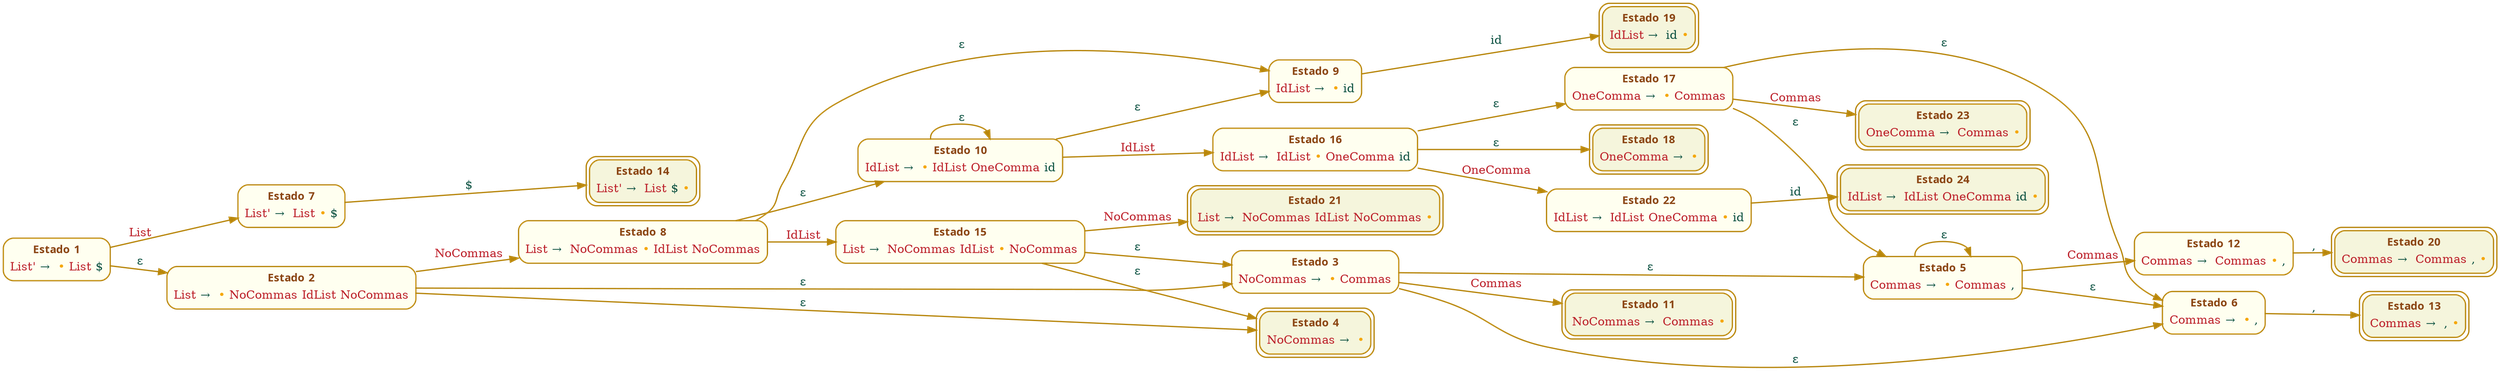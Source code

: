 digraph NFA { 
graph[size="auto" ratio="auto" margin=0.00 ordering="" rotate=0 color="black" bgcolor="transparent" splines="spline" nodesep=0.25 ranksep=0.50 rankdir="LR" rank="same" ];

// SHIFT STATES: 5 
node[height=0.50 width=0.75 fixedsize=0 shape="rect" color="darkgoldenrod" fillcolor="ivory" style="filled,rounded" regular=0 peripheries=1 sides=4 orientation=0.00 distortion=0.00 skew=0.00 penwidth=1.50 margin=0.05 ];
state_10006[id="state_10006" label=<<TABLE BORDER="0">
  <TR><TD TITLE="state_10006_title" id="state_10006_title" BORDER="0" SIDES="B" href="#"><b><font color="#8B4513" face="Calibri" point-size="13.0">Estado </font><font color="#8B4513" face="Calibri" point-size="13.0">6</font></b></TD></TR>
  <TR><TD TITLE="state_10006_item_1" id="state_10006_item_1" href="#"><font color="#BC1F29" face="Times-Roman" point-size="14.0">Commas </font><font color="#0A5040" face="Times-Roman" point-size="14.0">→ </font><font color="#F5A70A" face="Times-Roman" point-size="14.0"> •</font><font color="#0A5040" face="Times-Roman" point-size="14.0"> ,</font></TD></TR>
  </TABLE>>];
state_10007[id="state_10007" label=<<TABLE BORDER="0">
  <TR><TD TITLE="state_10007_title" id="state_10007_title" BORDER="0" SIDES="B" href="#"><b><font color="#8B4513" face="Calibri" point-size="13.0">Estado </font><font color="#8B4513" face="Calibri" point-size="13.0">7</font></b></TD></TR>
  <TR><TD TITLE="state_10007_item_1" id="state_10007_item_1" href="#"><font color="#BC1F29" face="Times-Roman" point-size="14.0">List' </font><font color="#0A5040" face="Times-Roman" point-size="14.0">→ </font><font color="#BC1F29" face="Times-Roman" point-size="14.0"> List</font><font color="#F5A70A" face="Times-Roman" point-size="14.0"> •</font><font color="#0A5040" face="Times-Roman" point-size="14.0"> $</font></TD></TR>
  </TABLE>>];
state_10009[id="state_10009" label=<<TABLE BORDER="0">
  <TR><TD TITLE="state_10009_title" id="state_10009_title" BORDER="0" SIDES="B" href="#"><b><font color="#8B4513" face="Calibri" point-size="13.0">Estado </font><font color="#8B4513" face="Calibri" point-size="13.0">9</font></b></TD></TR>
  <TR><TD TITLE="state_10009_item_1" id="state_10009_item_1" href="#"><font color="#BC1F29" face="Times-Roman" point-size="14.0">IdList </font><font color="#0A5040" face="Times-Roman" point-size="14.0">→ </font><font color="#F5A70A" face="Times-Roman" point-size="14.0"> •</font><font color="#0A5040" face="Times-Roman" point-size="14.0"> id</font></TD></TR>
  </TABLE>>];
state_10012[id="state_10012" label=<<TABLE BORDER="0">
  <TR><TD TITLE="state_10012_title" id="state_10012_title" BORDER="0" SIDES="B" href="#"><b><font color="#8B4513" face="Calibri" point-size="13.0">Estado </font><font color="#8B4513" face="Calibri" point-size="13.0">12</font></b></TD></TR>
  <TR><TD TITLE="state_10012_item_1" id="state_10012_item_1" href="#"><font color="#BC1F29" face="Times-Roman" point-size="14.0">Commas </font><font color="#0A5040" face="Times-Roman" point-size="14.0">→ </font><font color="#BC1F29" face="Times-Roman" point-size="14.0"> Commas</font><font color="#F5A70A" face="Times-Roman" point-size="14.0"> •</font><font color="#0A5040" face="Times-Roman" point-size="14.0"> ,</font></TD></TR>
  </TABLE>>];
state_10022[id="state_10022" label=<<TABLE BORDER="0">
  <TR><TD TITLE="state_10022_title" id="state_10022_title" BORDER="0" SIDES="B" href="#"><b><font color="#8B4513" face="Calibri" point-size="13.0">Estado </font><font color="#8B4513" face="Calibri" point-size="13.0">22</font></b></TD></TR>
  <TR><TD TITLE="state_10022_item_1" id="state_10022_item_1" href="#"><font color="#BC1F29" face="Times-Roman" point-size="14.0">IdList </font><font color="#0A5040" face="Times-Roman" point-size="14.0">→ </font><font color="#BC1F29" face="Times-Roman" point-size="14.0"> IdList</font><font color="#BC1F29" face="Times-Roman" point-size="14.0"> OneComma</font><font color="#F5A70A" face="Times-Roman" point-size="14.0"> •</font><font color="#0A5040" face="Times-Roman" point-size="14.0"> id</font></TD></TR>
  </TABLE>>];

// NON DETERMINISTIC STATES: 9 
node[height=0.50 width=0.75 fixedsize=0 shape="rect" color="darkgoldenrod" fillcolor="ivory" style="filled,rounded" regular=0 peripheries=1 sides=4 orientation=0.00 distortion=0.00 skew=0.00 penwidth=1.50 margin=0.05 ];
state_10001[id="state_10001" label=<<TABLE BORDER="0">
  <TR><TD TITLE="state_10001_title" id="state_10001_title" BORDER="0" SIDES="B" href="#"><b><font color="#8B4513" face="Calibri" point-size="13.0">Estado </font><font color="#8B4513" face="Calibri" point-size="13.0">1</font></b></TD></TR>
  <TR><TD TITLE="state_10001_item_1" id="state_10001_item_1" href="#"><font color="#BC1F29" face="Times-Roman" point-size="14.0">List' </font><font color="#0A5040" face="Times-Roman" point-size="14.0">→ </font><font color="#F5A70A" face="Times-Roman" point-size="14.0"> •</font><font color="#BC1F29" face="Times-Roman" point-size="14.0"> List</font><font color="#0A5040" face="Times-Roman" point-size="14.0"> $</font></TD></TR>
  </TABLE>>];
state_10002[id="state_10002" label=<<TABLE BORDER="0">
  <TR><TD TITLE="state_10002_title" id="state_10002_title" BORDER="0" SIDES="B" href="#"><b><font color="#8B4513" face="Calibri" point-size="13.0">Estado </font><font color="#8B4513" face="Calibri" point-size="13.0">2</font></b></TD></TR>
  <TR><TD TITLE="state_10002_item_1" id="state_10002_item_1" href="#"><font color="#BC1F29" face="Times-Roman" point-size="14.0">List </font><font color="#0A5040" face="Times-Roman" point-size="14.0">→ </font><font color="#F5A70A" face="Times-Roman" point-size="14.0"> •</font><font color="#BC1F29" face="Times-Roman" point-size="14.0"> NoCommas</font><font color="#BC1F29" face="Times-Roman" point-size="14.0"> IdList</font><font color="#BC1F29" face="Times-Roman" point-size="14.0"> NoCommas</font></TD></TR>
  </TABLE>>];
state_10003[id="state_10003" label=<<TABLE BORDER="0">
  <TR><TD TITLE="state_10003_title" id="state_10003_title" BORDER="0" SIDES="B" href="#"><b><font color="#8B4513" face="Calibri" point-size="13.0">Estado </font><font color="#8B4513" face="Calibri" point-size="13.0">3</font></b></TD></TR>
  <TR><TD TITLE="state_10003_item_1" id="state_10003_item_1" href="#"><font color="#BC1F29" face="Times-Roman" point-size="14.0">NoCommas </font><font color="#0A5040" face="Times-Roman" point-size="14.0">→ </font><font color="#F5A70A" face="Times-Roman" point-size="14.0"> •</font><font color="#BC1F29" face="Times-Roman" point-size="14.0"> Commas</font></TD></TR>
  </TABLE>>];
state_10005[id="state_10005" label=<<TABLE BORDER="0">
  <TR><TD TITLE="state_10005_title" id="state_10005_title" BORDER="0" SIDES="B" href="#"><b><font color="#8B4513" face="Calibri" point-size="13.0">Estado </font><font color="#8B4513" face="Calibri" point-size="13.0">5</font></b></TD></TR>
  <TR><TD TITLE="state_10005_item_1" id="state_10005_item_1" href="#"><font color="#BC1F29" face="Times-Roman" point-size="14.0">Commas </font><font color="#0A5040" face="Times-Roman" point-size="14.0">→ </font><font color="#F5A70A" face="Times-Roman" point-size="14.0"> •</font><font color="#BC1F29" face="Times-Roman" point-size="14.0"> Commas</font><font color="#0A5040" face="Times-Roman" point-size="14.0"> ,</font></TD></TR>
  </TABLE>>];
state_10008[id="state_10008" label=<<TABLE BORDER="0">
  <TR><TD TITLE="state_10008_title" id="state_10008_title" BORDER="0" SIDES="B" href="#"><b><font color="#8B4513" face="Calibri" point-size="13.0">Estado </font><font color="#8B4513" face="Calibri" point-size="13.0">8</font></b></TD></TR>
  <TR><TD TITLE="state_10008_item_1" id="state_10008_item_1" href="#"><font color="#BC1F29" face="Times-Roman" point-size="14.0">List </font><font color="#0A5040" face="Times-Roman" point-size="14.0">→ </font><font color="#BC1F29" face="Times-Roman" point-size="14.0"> NoCommas</font><font color="#F5A70A" face="Times-Roman" point-size="14.0"> •</font><font color="#BC1F29" face="Times-Roman" point-size="14.0"> IdList</font><font color="#BC1F29" face="Times-Roman" point-size="14.0"> NoCommas</font></TD></TR>
  </TABLE>>];
state_10010[id="state_10010" label=<<TABLE BORDER="0">
  <TR><TD TITLE="state_10010_title" id="state_10010_title" BORDER="0" SIDES="B" href="#"><b><font color="#8B4513" face="Calibri" point-size="13.0">Estado </font><font color="#8B4513" face="Calibri" point-size="13.0">10</font></b></TD></TR>
  <TR><TD TITLE="state_10010_item_1" id="state_10010_item_1" href="#"><font color="#BC1F29" face="Times-Roman" point-size="14.0">IdList </font><font color="#0A5040" face="Times-Roman" point-size="14.0">→ </font><font color="#F5A70A" face="Times-Roman" point-size="14.0"> •</font><font color="#BC1F29" face="Times-Roman" point-size="14.0"> IdList</font><font color="#BC1F29" face="Times-Roman" point-size="14.0"> OneComma</font><font color="#0A5040" face="Times-Roman" point-size="14.0"> id</font></TD></TR>
  </TABLE>>];
state_10015[id="state_10015" label=<<TABLE BORDER="0">
  <TR><TD TITLE="state_10015_title" id="state_10015_title" BORDER="0" SIDES="B" href="#"><b><font color="#8B4513" face="Calibri" point-size="13.0">Estado </font><font color="#8B4513" face="Calibri" point-size="13.0">15</font></b></TD></TR>
  <TR><TD TITLE="state_10015_item_1" id="state_10015_item_1" href="#"><font color="#BC1F29" face="Times-Roman" point-size="14.0">List </font><font color="#0A5040" face="Times-Roman" point-size="14.0">→ </font><font color="#BC1F29" face="Times-Roman" point-size="14.0"> NoCommas</font><font color="#BC1F29" face="Times-Roman" point-size="14.0"> IdList</font><font color="#F5A70A" face="Times-Roman" point-size="14.0"> •</font><font color="#BC1F29" face="Times-Roman" point-size="14.0"> NoCommas</font></TD></TR>
  </TABLE>>];
state_10016[id="state_10016" label=<<TABLE BORDER="0">
  <TR><TD TITLE="state_10016_title" id="state_10016_title" BORDER="0" SIDES="B" href="#"><b><font color="#8B4513" face="Calibri" point-size="13.0">Estado </font><font color="#8B4513" face="Calibri" point-size="13.0">16</font></b></TD></TR>
  <TR><TD TITLE="state_10016_item_1" id="state_10016_item_1" href="#"><font color="#BC1F29" face="Times-Roman" point-size="14.0">IdList </font><font color="#0A5040" face="Times-Roman" point-size="14.0">→ </font><font color="#BC1F29" face="Times-Roman" point-size="14.0"> IdList</font><font color="#F5A70A" face="Times-Roman" point-size="14.0"> •</font><font color="#BC1F29" face="Times-Roman" point-size="14.0"> OneComma</font><font color="#0A5040" face="Times-Roman" point-size="14.0"> id</font></TD></TR>
  </TABLE>>];
state_10017[id="state_10017" label=<<TABLE BORDER="0">
  <TR><TD TITLE="state_10017_title" id="state_10017_title" BORDER="0" SIDES="B" href="#"><b><font color="#8B4513" face="Calibri" point-size="13.0">Estado </font><font color="#8B4513" face="Calibri" point-size="13.0">17</font></b></TD></TR>
  <TR><TD TITLE="state_10017_item_1" id="state_10017_item_1" href="#"><font color="#BC1F29" face="Times-Roman" point-size="14.0">OneComma </font><font color="#0A5040" face="Times-Roman" point-size="14.0">→ </font><font color="#F5A70A" face="Times-Roman" point-size="14.0"> •</font><font color="#BC1F29" face="Times-Roman" point-size="14.0"> Commas</font></TD></TR>
  </TABLE>>];

// REDUCTION STATES: 10 
node[height=0.50 width=0.75 fixedsize=0 shape="rect" color="darkgoldenrod" fillcolor="beige" style="filled,rounded" regular=0 peripheries=2 sides=4 orientation=0.00 distortion=0.00 skew=0.00 penwidth=1.50 margin=0.05 ];
state_10004[id="state_10004" label=<<TABLE BORDER="0">
  <TR><TD TITLE="state_10004_title" id="state_10004_title" BORDER="0" SIDES="B" href="#"><b><font color="#8B4513" face="Calibri" point-size="13.0">Estado </font><font color="#8B4513" face="Calibri" point-size="13.0">4</font></b></TD></TR>
  <TR><TD TITLE="state_10004_item_1" id="state_10004_item_1" href="#"><font color="#BC1F29" face="Times-Roman" point-size="14.0">NoCommas </font><font color="#0A5040" face="Times-Roman" point-size="14.0">→ </font><font color="#F5A70A" face="Times-Roman" point-size="14.0"> •</font></TD></TR>
  </TABLE>>];
state_10011[id="state_10011" label=<<TABLE BORDER="0">
  <TR><TD TITLE="state_10011_title" id="state_10011_title" BORDER="0" SIDES="B" href="#"><b><font color="#8B4513" face="Calibri" point-size="13.0">Estado </font><font color="#8B4513" face="Calibri" point-size="13.0">11</font></b></TD></TR>
  <TR><TD TITLE="state_10011_item_1" id="state_10011_item_1" href="#"><font color="#BC1F29" face="Times-Roman" point-size="14.0">NoCommas </font><font color="#0A5040" face="Times-Roman" point-size="14.0">→ </font><font color="#BC1F29" face="Times-Roman" point-size="14.0"> Commas</font><font color="#F5A70A" face="Times-Roman" point-size="14.0"> •</font></TD></TR>
  </TABLE>>];
state_10013[id="state_10013" label=<<TABLE BORDER="0">
  <TR><TD TITLE="state_10013_title" id="state_10013_title" BORDER="0" SIDES="B" href="#"><b><font color="#8B4513" face="Calibri" point-size="13.0">Estado </font><font color="#8B4513" face="Calibri" point-size="13.0">13</font></b></TD></TR>
  <TR><TD TITLE="state_10013_item_1" id="state_10013_item_1" href="#"><font color="#BC1F29" face="Times-Roman" point-size="14.0">Commas </font><font color="#0A5040" face="Times-Roman" point-size="14.0">→ </font><font color="#0A5040" face="Times-Roman" point-size="14.0"> ,</font><font color="#F5A70A" face="Times-Roman" point-size="14.0"> •</font></TD></TR>
  </TABLE>>];
state_10014[id="state_10014" label=<<TABLE BORDER="0">
  <TR><TD TITLE="state_10014_title" id="state_10014_title" BORDER="0" SIDES="B" href="#"><b><font color="#8B4513" face="Calibri" point-size="13.0">Estado </font><font color="#8B4513" face="Calibri" point-size="13.0">14</font></b></TD></TR>
  <TR><TD TITLE="state_10014_item_1" id="state_10014_item_1" href="#"><font color="#BC1F29" face="Times-Roman" point-size="14.0">List' </font><font color="#0A5040" face="Times-Roman" point-size="14.0">→ </font><font color="#BC1F29" face="Times-Roman" point-size="14.0"> List</font><font color="#0A5040" face="Times-Roman" point-size="14.0"> $</font><font color="#F5A70A" face="Times-Roman" point-size="14.0"> •</font></TD></TR>
  </TABLE>>];
state_10018[id="state_10018" label=<<TABLE BORDER="0">
  <TR><TD TITLE="state_10018_title" id="state_10018_title" BORDER="0" SIDES="B" href="#"><b><font color="#8B4513" face="Calibri" point-size="13.0">Estado </font><font color="#8B4513" face="Calibri" point-size="13.0">18</font></b></TD></TR>
  <TR><TD TITLE="state_10018_item_1" id="state_10018_item_1" href="#"><font color="#BC1F29" face="Times-Roman" point-size="14.0">OneComma </font><font color="#0A5040" face="Times-Roman" point-size="14.0">→ </font><font color="#F5A70A" face="Times-Roman" point-size="14.0"> •</font></TD></TR>
  </TABLE>>];
state_10019[id="state_10019" label=<<TABLE BORDER="0">
  <TR><TD TITLE="state_10019_title" id="state_10019_title" BORDER="0" SIDES="B" href="#"><b><font color="#8B4513" face="Calibri" point-size="13.0">Estado </font><font color="#8B4513" face="Calibri" point-size="13.0">19</font></b></TD></TR>
  <TR><TD TITLE="state_10019_item_1" id="state_10019_item_1" href="#"><font color="#BC1F29" face="Times-Roman" point-size="14.0">IdList </font><font color="#0A5040" face="Times-Roman" point-size="14.0">→ </font><font color="#0A5040" face="Times-Roman" point-size="14.0"> id</font><font color="#F5A70A" face="Times-Roman" point-size="14.0"> •</font></TD></TR>
  </TABLE>>];
state_10020[id="state_10020" label=<<TABLE BORDER="0">
  <TR><TD TITLE="state_10020_title" id="state_10020_title" BORDER="0" SIDES="B" href="#"><b><font color="#8B4513" face="Calibri" point-size="13.0">Estado </font><font color="#8B4513" face="Calibri" point-size="13.0">20</font></b></TD></TR>
  <TR><TD TITLE="state_10020_item_1" id="state_10020_item_1" href="#"><font color="#BC1F29" face="Times-Roman" point-size="14.0">Commas </font><font color="#0A5040" face="Times-Roman" point-size="14.0">→ </font><font color="#BC1F29" face="Times-Roman" point-size="14.0"> Commas</font><font color="#0A5040" face="Times-Roman" point-size="14.0"> ,</font><font color="#F5A70A" face="Times-Roman" point-size="14.0"> •</font></TD></TR>
  </TABLE>>];
state_10021[id="state_10021" label=<<TABLE BORDER="0">
  <TR><TD TITLE="state_10021_title" id="state_10021_title" BORDER="0" SIDES="B" href="#"><b><font color="#8B4513" face="Calibri" point-size="13.0">Estado </font><font color="#8B4513" face="Calibri" point-size="13.0">21</font></b></TD></TR>
  <TR><TD TITLE="state_10021_item_1" id="state_10021_item_1" href="#"><font color="#BC1F29" face="Times-Roman" point-size="14.0">List </font><font color="#0A5040" face="Times-Roman" point-size="14.0">→ </font><font color="#BC1F29" face="Times-Roman" point-size="14.0"> NoCommas</font><font color="#BC1F29" face="Times-Roman" point-size="14.0"> IdList</font><font color="#BC1F29" face="Times-Roman" point-size="14.0"> NoCommas</font><font color="#F5A70A" face="Times-Roman" point-size="14.0"> •</font></TD></TR>
  </TABLE>>];
state_10023[id="state_10023" label=<<TABLE BORDER="0">
  <TR><TD TITLE="state_10023_title" id="state_10023_title" BORDER="0" SIDES="B" href="#"><b><font color="#8B4513" face="Calibri" point-size="13.0">Estado </font><font color="#8B4513" face="Calibri" point-size="13.0">23</font></b></TD></TR>
  <TR><TD TITLE="state_10023_item_1" id="state_10023_item_1" href="#"><font color="#BC1F29" face="Times-Roman" point-size="14.0">OneComma </font><font color="#0A5040" face="Times-Roman" point-size="14.0">→ </font><font color="#BC1F29" face="Times-Roman" point-size="14.0"> Commas</font><font color="#F5A70A" face="Times-Roman" point-size="14.0"> •</font></TD></TR>
  </TABLE>>];
state_10024[id="state_10024" label=<<TABLE BORDER="0">
  <TR><TD TITLE="state_10024_title" id="state_10024_title" BORDER="0" SIDES="B" href="#"><b><font color="#8B4513" face="Calibri" point-size="13.0">Estado </font><font color="#8B4513" face="Calibri" point-size="13.0">24</font></b></TD></TR>
  <TR><TD TITLE="state_10024_item_1" id="state_10024_item_1" href="#"><font color="#BC1F29" face="Times-Roman" point-size="14.0">IdList </font><font color="#0A5040" face="Times-Roman" point-size="14.0">→ </font><font color="#BC1F29" face="Times-Roman" point-size="14.0"> IdList</font><font color="#BC1F29" face="Times-Roman" point-size="14.0"> OneComma</font><font color="#0A5040" face="Times-Roman" point-size="14.0"> id</font><font color="#F5A70A" face="Times-Roman" point-size="14.0"> •</font></TD></TR>
  </TABLE>>];

// TRANSITIONS: 31 
edge[weight=1.00 style="" color="darkgoldenrod" dir="forward" tailclip=1 headclip=1 arrowhead="normal" arrowtail="normal" arrowsize=1.00 labeldistance=1.00 decorate=0 constraint=1 minlen=1 penwidth=1.50 ];
state_10001->state_10007 [id="trans_1" label=<<font color="#BC1F29" face="Times-Roman" point-size="14.0"> List</font>>];
state_10001->state_10002 [id="trans_2" label=<<font color="#0A5040" face="Times-Roman" point-size="14.0"> ε</font>>];
state_10002->state_10008 [id="trans_3" label=<<font color="#BC1F29" face="Times-Roman" point-size="14.0"> NoCommas</font>>];
state_10002->state_10003 [id="trans_4" label=<<font color="#0A5040" face="Times-Roman" point-size="14.0"> ε</font>>];
state_10002->state_10004 [id="trans_5" label=<<font color="#0A5040" face="Times-Roman" point-size="14.0"> ε</font>>];
state_10003->state_10011 [id="trans_6" label=<<font color="#BC1F29" face="Times-Roman" point-size="14.0"> Commas</font>>];
state_10003->state_10005 [id="trans_7" label=<<font color="#0A5040" face="Times-Roman" point-size="14.0"> ε</font>>];
state_10003->state_10006 [id="trans_8" label=<<font color="#0A5040" face="Times-Roman" point-size="14.0"> ε</font>>];
state_10005->state_10012 [id="trans_9" label=<<font color="#BC1F29" face="Times-Roman" point-size="14.0"> Commas</font>>];
state_10005->state_10005 [id="trans_10" label=<<font color="#0A5040" face="Times-Roman" point-size="14.0"> ε</font>>];
state_10005->state_10006 [id="trans_11" label=<<font color="#0A5040" face="Times-Roman" point-size="14.0"> ε</font>>];
state_10006->state_10013 [id="trans_12" label=<<font color="#0A5040" face="Times-Roman" point-size="14.0"> ,</font>>];
state_10007->state_10014 [id="trans_13" label=<<font color="#0A5040" face="Times-Roman" point-size="14.0"> $</font>>];
state_10008->state_10015 [id="trans_14" label=<<font color="#BC1F29" face="Times-Roman" point-size="14.0"> IdList</font>>];
state_10008->state_10009 [id="trans_15" label=<<font color="#0A5040" face="Times-Roman" point-size="14.0"> ε</font>>];
state_10008->state_10010 [id="trans_16" label=<<font color="#0A5040" face="Times-Roman" point-size="14.0"> ε</font>>];
state_10009->state_10019 [id="trans_17" label=<<font color="#0A5040" face="Times-Roman" point-size="14.0"> id</font>>];
state_10010->state_10016 [id="trans_18" label=<<font color="#BC1F29" face="Times-Roman" point-size="14.0"> IdList</font>>];
state_10010->state_10009 [id="trans_19" label=<<font color="#0A5040" face="Times-Roman" point-size="14.0"> ε</font>>];
state_10010->state_10010 [id="trans_20" label=<<font color="#0A5040" face="Times-Roman" point-size="14.0"> ε</font>>];
state_10012->state_10020 [id="trans_21" label=<<font color="#0A5040" face="Times-Roman" point-size="14.0"> ,</font>>];
state_10015->state_10021 [id="trans_22" label=<<font color="#BC1F29" face="Times-Roman" point-size="14.0"> NoCommas</font>>];
state_10015->state_10003 [id="trans_23" label=<<font color="#0A5040" face="Times-Roman" point-size="14.0"> ε</font>>];
state_10015->state_10004 [id="trans_24" label=<<font color="#0A5040" face="Times-Roman" point-size="14.0"> ε</font>>];
state_10016->state_10022 [id="trans_25" label=<<font color="#BC1F29" face="Times-Roman" point-size="14.0"> OneComma</font>>];
state_10016->state_10017 [id="trans_26" label=<<font color="#0A5040" face="Times-Roman" point-size="14.0"> ε</font>>];
state_10016->state_10018 [id="trans_27" label=<<font color="#0A5040" face="Times-Roman" point-size="14.0"> ε</font>>];
state_10017->state_10023 [id="trans_28" label=<<font color="#BC1F29" face="Times-Roman" point-size="14.0"> Commas</font>>];
state_10017->state_10005 [id="trans_29" label=<<font color="#0A5040" face="Times-Roman" point-size="14.0"> ε</font>>];
state_10017->state_10006 [id="trans_30" label=<<font color="#0A5040" face="Times-Roman" point-size="14.0"> ε</font>>];
state_10022->state_10024 [id="trans_31" label=<<font color="#0A5040" face="Times-Roman" point-size="14.0"> id</font>>];
} 
